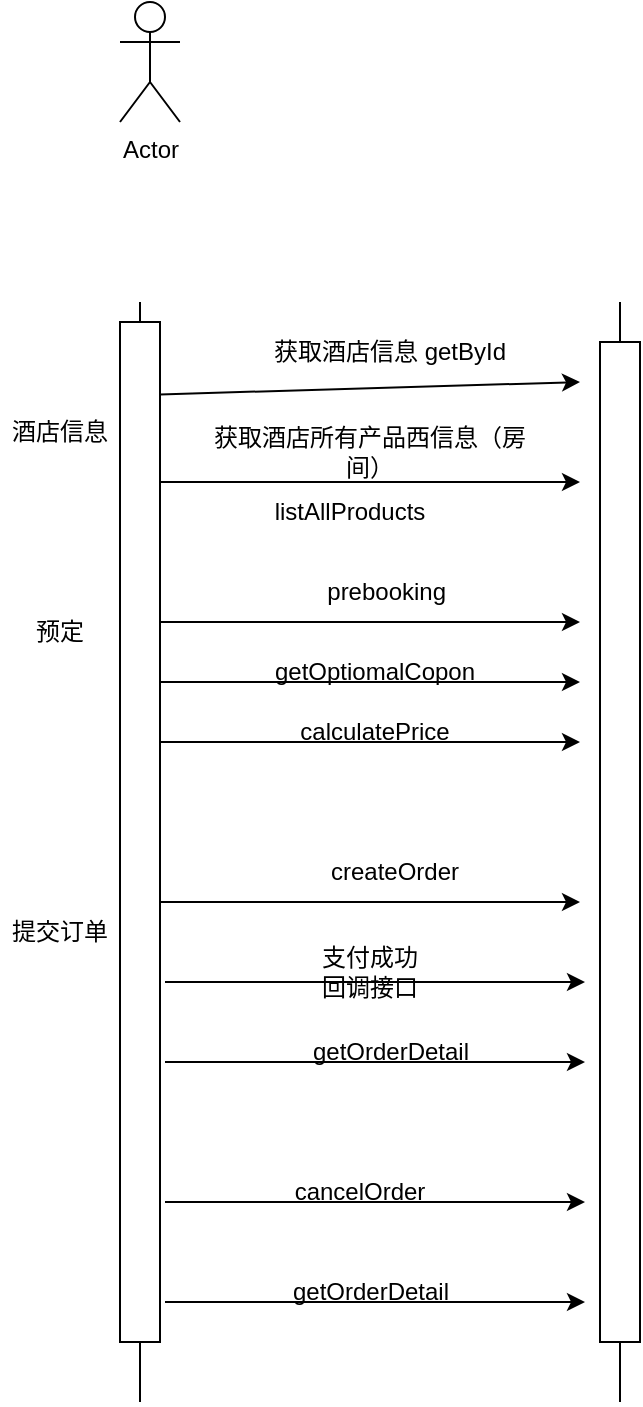 <mxfile version="21.6.6" type="github">
  <diagram name="下单" id="uSUashgibDiveNM5QsGZ">
    <mxGraphModel dx="1111" dy="796" grid="1" gridSize="10" guides="1" tooltips="1" connect="1" arrows="1" fold="1" page="1" pageScale="1" pageWidth="827" pageHeight="1169" math="0" shadow="0">
      <root>
        <mxCell id="0" />
        <mxCell id="1" parent="0" />
        <mxCell id="nvD8OTTnD4aM3A5wy0fR-3" value="Actor" style="shape=umlActor;verticalLabelPosition=bottom;verticalAlign=top;html=1;outlineConnect=0;" vertex="1" parent="1">
          <mxGeometry x="70" y="50" width="30" height="60" as="geometry" />
        </mxCell>
        <mxCell id="nvD8OTTnD4aM3A5wy0fR-7" value="" style="endArrow=none;html=1;rounded=0;" edge="1" parent="1" source="nvD8OTTnD4aM3A5wy0fR-6">
          <mxGeometry width="50" height="50" relative="1" as="geometry">
            <mxPoint x="80" y="640" as="sourcePoint" />
            <mxPoint x="80" y="200" as="targetPoint" />
          </mxGeometry>
        </mxCell>
        <mxCell id="nvD8OTTnD4aM3A5wy0fR-8" value="" style="endArrow=none;html=1;rounded=0;" edge="1" parent="1" target="nvD8OTTnD4aM3A5wy0fR-6">
          <mxGeometry width="50" height="50" relative="1" as="geometry">
            <mxPoint x="80" y="750" as="sourcePoint" />
            <mxPoint x="80" y="200" as="targetPoint" />
          </mxGeometry>
        </mxCell>
        <mxCell id="nvD8OTTnD4aM3A5wy0fR-6" value="" style="rounded=0;whiteSpace=wrap;html=1;direction=south;" vertex="1" parent="1">
          <mxGeometry x="70" y="210" width="20" height="510" as="geometry" />
        </mxCell>
        <mxCell id="nvD8OTTnD4aM3A5wy0fR-11" value="" style="endArrow=classic;html=1;rounded=0;exitX=0.071;exitY=0;exitDx=0;exitDy=0;exitPerimeter=0;" edge="1" parent="1" source="nvD8OTTnD4aM3A5wy0fR-6">
          <mxGeometry width="50" height="50" relative="1" as="geometry">
            <mxPoint x="92" y="246" as="sourcePoint" />
            <mxPoint x="300" y="240" as="targetPoint" />
          </mxGeometry>
        </mxCell>
        <mxCell id="nvD8OTTnD4aM3A5wy0fR-12" value="" style="endArrow=none;html=1;rounded=0;" edge="1" parent="1">
          <mxGeometry width="50" height="50" relative="1" as="geometry">
            <mxPoint x="320" y="750" as="sourcePoint" />
            <mxPoint x="320" y="200" as="targetPoint" />
          </mxGeometry>
        </mxCell>
        <mxCell id="nvD8OTTnD4aM3A5wy0fR-13" value="" style="rounded=0;whiteSpace=wrap;html=1;direction=south;" vertex="1" parent="1">
          <mxGeometry x="310" y="220" width="20" height="500" as="geometry" />
        </mxCell>
        <mxCell id="nvD8OTTnD4aM3A5wy0fR-14" value="获取酒店信息 getById" style="text;html=1;strokeColor=none;fillColor=none;align=center;verticalAlign=middle;whiteSpace=wrap;rounded=0;" vertex="1" parent="1">
          <mxGeometry x="140" y="210" width="130" height="30" as="geometry" />
        </mxCell>
        <mxCell id="nvD8OTTnD4aM3A5wy0fR-17" value="" style="endArrow=classic;html=1;rounded=0;exitX=0.071;exitY=0;exitDx=0;exitDy=0;exitPerimeter=0;" edge="1" parent="1">
          <mxGeometry width="50" height="50" relative="1" as="geometry">
            <mxPoint x="90" y="290" as="sourcePoint" />
            <mxPoint x="300" y="290" as="targetPoint" />
          </mxGeometry>
        </mxCell>
        <mxCell id="nvD8OTTnD4aM3A5wy0fR-19" value="获取酒店所有产品西信息（房间）" style="text;html=1;strokeColor=none;fillColor=none;align=center;verticalAlign=middle;whiteSpace=wrap;rounded=0;" vertex="1" parent="1">
          <mxGeometry x="110" y="260" width="170" height="30" as="geometry" />
        </mxCell>
        <mxCell id="nvD8OTTnD4aM3A5wy0fR-20" value="listAllProducts" style="text;html=1;strokeColor=none;fillColor=none;align=center;verticalAlign=middle;whiteSpace=wrap;rounded=0;" vertex="1" parent="1">
          <mxGeometry x="120" y="290" width="130" height="30" as="geometry" />
        </mxCell>
        <mxCell id="nvD8OTTnD4aM3A5wy0fR-22" value="" style="endArrow=classic;html=1;rounded=0;exitX=0.071;exitY=0;exitDx=0;exitDy=0;exitPerimeter=0;" edge="1" parent="1">
          <mxGeometry width="50" height="50" relative="1" as="geometry">
            <mxPoint x="90" y="360" as="sourcePoint" />
            <mxPoint x="300" y="360" as="targetPoint" />
          </mxGeometry>
        </mxCell>
        <mxCell id="nvD8OTTnD4aM3A5wy0fR-23" value="预定" style="text;html=1;strokeColor=none;fillColor=none;align=center;verticalAlign=middle;whiteSpace=wrap;rounded=0;" vertex="1" parent="1">
          <mxGeometry x="10" y="350" width="60" height="30" as="geometry" />
        </mxCell>
        <mxCell id="nvD8OTTnD4aM3A5wy0fR-24" value="prebooking&amp;nbsp;" style="text;html=1;strokeColor=none;fillColor=none;align=center;verticalAlign=middle;whiteSpace=wrap;rounded=0;" vertex="1" parent="1">
          <mxGeometry x="140" y="330" width="130" height="30" as="geometry" />
        </mxCell>
        <mxCell id="nvD8OTTnD4aM3A5wy0fR-26" value="酒店信息" style="text;html=1;strokeColor=none;fillColor=none;align=center;verticalAlign=middle;whiteSpace=wrap;rounded=0;" vertex="1" parent="1">
          <mxGeometry x="10" y="250" width="60" height="30" as="geometry" />
        </mxCell>
        <mxCell id="nvD8OTTnD4aM3A5wy0fR-28" value="" style="endArrow=classic;html=1;rounded=0;exitX=0.071;exitY=0;exitDx=0;exitDy=0;exitPerimeter=0;" edge="1" parent="1">
          <mxGeometry width="50" height="50" relative="1" as="geometry">
            <mxPoint x="90" y="390" as="sourcePoint" />
            <mxPoint x="300" y="390" as="targetPoint" />
          </mxGeometry>
        </mxCell>
        <mxCell id="nvD8OTTnD4aM3A5wy0fR-29" value="" style="endArrow=classic;html=1;rounded=0;exitX=0.071;exitY=0;exitDx=0;exitDy=0;exitPerimeter=0;" edge="1" parent="1">
          <mxGeometry width="50" height="50" relative="1" as="geometry">
            <mxPoint x="90" y="420" as="sourcePoint" />
            <mxPoint x="300" y="420" as="targetPoint" />
          </mxGeometry>
        </mxCell>
        <mxCell id="nvD8OTTnD4aM3A5wy0fR-32" value="getOptiomalCopon" style="text;html=1;strokeColor=none;fillColor=none;align=center;verticalAlign=middle;whiteSpace=wrap;rounded=0;" vertex="1" parent="1">
          <mxGeometry x="145" y="370" width="105" height="30" as="geometry" />
        </mxCell>
        <mxCell id="nvD8OTTnD4aM3A5wy0fR-33" value="calculatePrice" style="text;html=1;strokeColor=none;fillColor=none;align=center;verticalAlign=middle;whiteSpace=wrap;rounded=0;" vertex="1" parent="1">
          <mxGeometry x="145" y="400" width="105" height="30" as="geometry" />
        </mxCell>
        <mxCell id="nvD8OTTnD4aM3A5wy0fR-34" value="提交订单" style="text;html=1;strokeColor=none;fillColor=none;align=center;verticalAlign=middle;whiteSpace=wrap;rounded=0;" vertex="1" parent="1">
          <mxGeometry x="10" y="500" width="60" height="30" as="geometry" />
        </mxCell>
        <mxCell id="nvD8OTTnD4aM3A5wy0fR-35" value="" style="endArrow=classic;html=1;rounded=0;exitX=0.071;exitY=0;exitDx=0;exitDy=0;exitPerimeter=0;" edge="1" parent="1">
          <mxGeometry width="50" height="50" relative="1" as="geometry">
            <mxPoint x="92.5" y="540" as="sourcePoint" />
            <mxPoint x="302.5" y="540" as="targetPoint" />
          </mxGeometry>
        </mxCell>
        <mxCell id="nvD8OTTnD4aM3A5wy0fR-36" value="" style="endArrow=classic;html=1;rounded=0;exitX=0.071;exitY=0;exitDx=0;exitDy=0;exitPerimeter=0;" edge="1" parent="1">
          <mxGeometry width="50" height="50" relative="1" as="geometry">
            <mxPoint x="90" y="500" as="sourcePoint" />
            <mxPoint x="300" y="500" as="targetPoint" />
          </mxGeometry>
        </mxCell>
        <mxCell id="nvD8OTTnD4aM3A5wy0fR-37" value="" style="endArrow=classic;html=1;rounded=0;exitX=0.071;exitY=0;exitDx=0;exitDy=0;exitPerimeter=0;" edge="1" parent="1">
          <mxGeometry width="50" height="50" relative="1" as="geometry">
            <mxPoint x="92.5" y="580" as="sourcePoint" />
            <mxPoint x="302.5" y="580" as="targetPoint" />
          </mxGeometry>
        </mxCell>
        <mxCell id="nvD8OTTnD4aM3A5wy0fR-39" value="createOrder" style="text;html=1;strokeColor=none;fillColor=none;align=center;verticalAlign=middle;whiteSpace=wrap;rounded=0;" vertex="1" parent="1">
          <mxGeometry x="165" y="470" width="85" height="30" as="geometry" />
        </mxCell>
        <mxCell id="nvD8OTTnD4aM3A5wy0fR-41" value="支付成功回调接口" style="text;html=1;strokeColor=none;fillColor=none;align=center;verticalAlign=middle;whiteSpace=wrap;rounded=0;" vertex="1" parent="1">
          <mxGeometry x="165" y="520" width="60" height="30" as="geometry" />
        </mxCell>
        <mxCell id="nvD8OTTnD4aM3A5wy0fR-43" value="getOrderDetail" style="text;html=1;strokeColor=none;fillColor=none;align=center;verticalAlign=middle;whiteSpace=wrap;rounded=0;" vertex="1" parent="1">
          <mxGeometry x="152.5" y="560" width="105" height="30" as="geometry" />
        </mxCell>
        <mxCell id="nvD8OTTnD4aM3A5wy0fR-46" value="" style="endArrow=classic;html=1;rounded=0;exitX=0.071;exitY=0;exitDx=0;exitDy=0;exitPerimeter=0;" edge="1" parent="1">
          <mxGeometry width="50" height="50" relative="1" as="geometry">
            <mxPoint x="92.5" y="650" as="sourcePoint" />
            <mxPoint x="302.5" y="650" as="targetPoint" />
          </mxGeometry>
        </mxCell>
        <mxCell id="nvD8OTTnD4aM3A5wy0fR-48" value="cancelOrder" style="text;html=1;strokeColor=none;fillColor=none;align=center;verticalAlign=middle;whiteSpace=wrap;rounded=0;" vertex="1" parent="1">
          <mxGeometry x="160" y="630" width="60" height="30" as="geometry" />
        </mxCell>
        <mxCell id="nvD8OTTnD4aM3A5wy0fR-49" value="" style="endArrow=classic;html=1;rounded=0;exitX=0.071;exitY=0;exitDx=0;exitDy=0;exitPerimeter=0;" edge="1" parent="1">
          <mxGeometry width="50" height="50" relative="1" as="geometry">
            <mxPoint x="92.5" y="700" as="sourcePoint" />
            <mxPoint x="302.5" y="700" as="targetPoint" />
          </mxGeometry>
        </mxCell>
        <mxCell id="nvD8OTTnD4aM3A5wy0fR-50" value="getOrderDetail" style="text;html=1;strokeColor=none;fillColor=none;align=center;verticalAlign=middle;whiteSpace=wrap;rounded=0;" vertex="1" parent="1">
          <mxGeometry x="142.5" y="680" width="105" height="30" as="geometry" />
        </mxCell>
      </root>
    </mxGraphModel>
  </diagram>
</mxfile>
